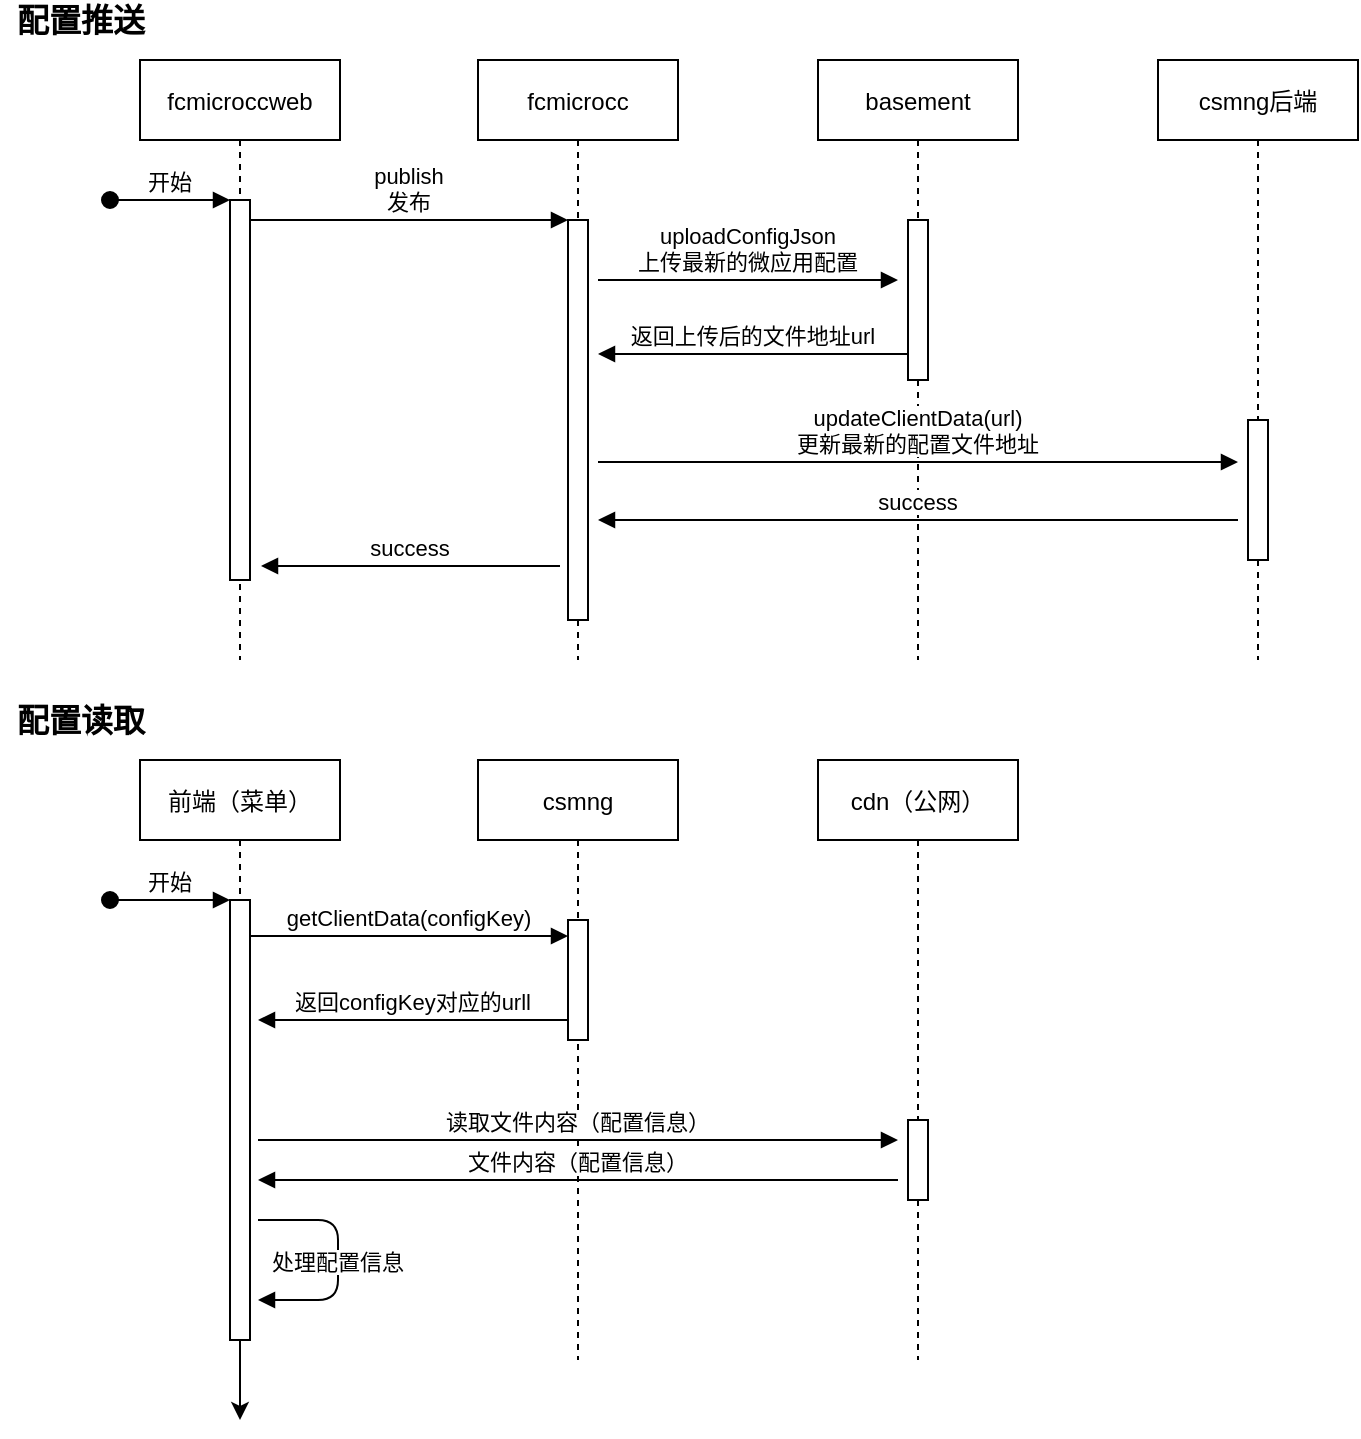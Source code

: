 <mxfile version="14.0.5" type="github"><diagram id="kgpKYQtTHZ0yAKxKKP6v" name="Page-1"><mxGraphModel dx="772" dy="591" grid="1" gridSize="10" guides="1" tooltips="1" connect="1" arrows="1" fold="1" page="1" pageScale="1" pageWidth="850" pageHeight="1100" math="0" shadow="0"><root><mxCell id="0"/><mxCell id="1" parent="0"/><mxCell id="3nuBFxr9cyL0pnOWT2aG-1" value="fcmicroccweb" style="shape=umlLifeline;perimeter=lifelinePerimeter;container=1;collapsible=0;recursiveResize=0;rounded=0;shadow=0;strokeWidth=1;" parent="1" vertex="1"><mxGeometry x="131" y="80" width="100" height="300" as="geometry"/></mxCell><mxCell id="3nuBFxr9cyL0pnOWT2aG-2" value="" style="points=[];perimeter=orthogonalPerimeter;rounded=0;shadow=0;strokeWidth=1;" parent="3nuBFxr9cyL0pnOWT2aG-1" vertex="1"><mxGeometry x="45" y="70" width="10" height="190" as="geometry"/></mxCell><mxCell id="3nuBFxr9cyL0pnOWT2aG-3" value="开始" style="verticalAlign=bottom;startArrow=oval;endArrow=block;startSize=8;shadow=0;strokeWidth=1;" parent="3nuBFxr9cyL0pnOWT2aG-1" target="3nuBFxr9cyL0pnOWT2aG-2" edge="1"><mxGeometry relative="1" as="geometry"><mxPoint x="-15" y="70" as="sourcePoint"/></mxGeometry></mxCell><mxCell id="3nuBFxr9cyL0pnOWT2aG-5" value="fcmicrocc" style="shape=umlLifeline;perimeter=lifelinePerimeter;container=1;collapsible=0;recursiveResize=0;rounded=0;shadow=0;strokeWidth=1;" parent="1" vertex="1"><mxGeometry x="300" y="80" width="100" height="300" as="geometry"/></mxCell><mxCell id="3nuBFxr9cyL0pnOWT2aG-6" value="" style="points=[];perimeter=orthogonalPerimeter;rounded=0;shadow=0;strokeWidth=1;" parent="3nuBFxr9cyL0pnOWT2aG-5" vertex="1"><mxGeometry x="45" y="80" width="10" height="200" as="geometry"/></mxCell><mxCell id="3nuBFxr9cyL0pnOWT2aG-8" value="publish&#10;发布" style="verticalAlign=bottom;endArrow=block;entryX=0;entryY=0;shadow=0;strokeWidth=1;" parent="1" source="3nuBFxr9cyL0pnOWT2aG-2" target="3nuBFxr9cyL0pnOWT2aG-6" edge="1"><mxGeometry relative="1" as="geometry"><mxPoint x="275" y="160" as="sourcePoint"/></mxGeometry></mxCell><mxCell id="uMe50XqmXCifMDOPwj7p-1" value="basement" style="shape=umlLifeline;perimeter=lifelinePerimeter;container=1;collapsible=0;recursiveResize=0;rounded=0;shadow=0;strokeWidth=1;" parent="1" vertex="1"><mxGeometry x="470" y="80" width="100" height="300" as="geometry"/></mxCell><mxCell id="uMe50XqmXCifMDOPwj7p-2" value="" style="points=[];perimeter=orthogonalPerimeter;rounded=0;shadow=0;strokeWidth=1;" parent="uMe50XqmXCifMDOPwj7p-1" vertex="1"><mxGeometry x="45" y="80" width="10" height="80" as="geometry"/></mxCell><mxCell id="uMe50XqmXCifMDOPwj7p-3" value="csmng后端" style="shape=umlLifeline;perimeter=lifelinePerimeter;container=1;collapsible=0;recursiveResize=0;rounded=0;shadow=0;strokeWidth=1;" parent="1" vertex="1"><mxGeometry x="640" y="80" width="100" height="300" as="geometry"/></mxCell><mxCell id="uMe50XqmXCifMDOPwj7p-4" value="" style="points=[];perimeter=orthogonalPerimeter;rounded=0;shadow=0;strokeWidth=1;" parent="uMe50XqmXCifMDOPwj7p-3" vertex="1"><mxGeometry x="45" y="180" width="10" height="70" as="geometry"/></mxCell><mxCell id="uMe50XqmXCifMDOPwj7p-5" value="uploadConfigJson&#10;上传最新的微应用配置" style="verticalAlign=bottom;endArrow=block;shadow=0;strokeWidth=1;" parent="1" edge="1"><mxGeometry relative="1" as="geometry"><mxPoint x="360" y="190.0" as="sourcePoint"/><mxPoint x="510" y="190" as="targetPoint"/></mxGeometry></mxCell><mxCell id="uMe50XqmXCifMDOPwj7p-6" value="返回上传后的文件地址url" style="verticalAlign=bottom;endArrow=block;shadow=0;strokeWidth=1;" parent="1" edge="1"><mxGeometry relative="1" as="geometry"><mxPoint x="515" y="227" as="sourcePoint"/><mxPoint x="360" y="227" as="targetPoint"/></mxGeometry></mxCell><mxCell id="uMe50XqmXCifMDOPwj7p-7" value="updateClientData(url)&#10;更新最新的配置文件地址" style="verticalAlign=bottom;endArrow=block;shadow=0;strokeWidth=1;" parent="1" edge="1"><mxGeometry relative="1" as="geometry"><mxPoint x="360" y="281.0" as="sourcePoint"/><mxPoint x="680" y="281" as="targetPoint"/></mxGeometry></mxCell><mxCell id="uMe50XqmXCifMDOPwj7p-8" value="success" style="verticalAlign=bottom;endArrow=block;shadow=0;strokeWidth=1;" parent="1" edge="1"><mxGeometry relative="1" as="geometry"><mxPoint x="680" y="310" as="sourcePoint"/><mxPoint x="360" y="310" as="targetPoint"/></mxGeometry></mxCell><mxCell id="uMe50XqmXCifMDOPwj7p-9" value="success" style="verticalAlign=bottom;endArrow=block;shadow=0;strokeWidth=1;" parent="1" edge="1"><mxGeometry relative="1" as="geometry"><mxPoint x="341" y="333" as="sourcePoint"/><mxPoint x="191.5" y="333" as="targetPoint"/></mxGeometry></mxCell><mxCell id="uMe50XqmXCifMDOPwj7p-25" value="前端（菜单）" style="shape=umlLifeline;perimeter=lifelinePerimeter;container=1;collapsible=0;recursiveResize=0;rounded=0;shadow=0;strokeWidth=1;" parent="1" vertex="1"><mxGeometry x="131" y="430" width="100" height="300" as="geometry"/></mxCell><mxCell id="uMe50XqmXCifMDOPwj7p-26" value="" style="points=[];perimeter=orthogonalPerimeter;rounded=0;shadow=0;strokeWidth=1;" parent="uMe50XqmXCifMDOPwj7p-25" vertex="1"><mxGeometry x="45" y="70" width="10" height="220" as="geometry"/></mxCell><mxCell id="uMe50XqmXCifMDOPwj7p-27" value="开始" style="verticalAlign=bottom;startArrow=oval;endArrow=block;startSize=8;shadow=0;strokeWidth=1;" parent="uMe50XqmXCifMDOPwj7p-25" target="uMe50XqmXCifMDOPwj7p-26" edge="1"><mxGeometry relative="1" as="geometry"><mxPoint x="-15" y="70" as="sourcePoint"/></mxGeometry></mxCell><mxCell id="uMe50XqmXCifMDOPwj7p-28" value="csmng" style="shape=umlLifeline;perimeter=lifelinePerimeter;container=1;collapsible=0;recursiveResize=0;rounded=0;shadow=0;strokeWidth=1;" parent="1" vertex="1"><mxGeometry x="300" y="430" width="100" height="300" as="geometry"/></mxCell><mxCell id="uMe50XqmXCifMDOPwj7p-29" value="" style="points=[];perimeter=orthogonalPerimeter;rounded=0;shadow=0;strokeWidth=1;" parent="uMe50XqmXCifMDOPwj7p-28" vertex="1"><mxGeometry x="45" y="80" width="10" height="60" as="geometry"/></mxCell><mxCell id="uMe50XqmXCifMDOPwj7p-30" value="getClientData(configKey)" style="verticalAlign=bottom;endArrow=block;entryX=0;entryY=0;shadow=0;strokeWidth=1;" parent="1" edge="1"><mxGeometry relative="1" as="geometry"><mxPoint x="186" y="518.0" as="sourcePoint"/><mxPoint x="345" y="518.0" as="targetPoint"/></mxGeometry></mxCell><mxCell id="uMe50XqmXCifMDOPwj7p-31" value="cdn（公网）" style="shape=umlLifeline;perimeter=lifelinePerimeter;container=1;collapsible=0;recursiveResize=0;rounded=0;shadow=0;strokeWidth=1;" parent="1" vertex="1"><mxGeometry x="470" y="430" width="100" height="300" as="geometry"/></mxCell><mxCell id="uMe50XqmXCifMDOPwj7p-32" value="" style="points=[];perimeter=orthogonalPerimeter;rounded=0;shadow=0;strokeWidth=1;" parent="uMe50XqmXCifMDOPwj7p-31" vertex="1"><mxGeometry x="45" y="180" width="10" height="40" as="geometry"/></mxCell><mxCell id="uMe50XqmXCifMDOPwj7p-36" value="返回configKey对应的urll" style="verticalAlign=bottom;endArrow=block;shadow=0;strokeWidth=1;" parent="1" edge="1"><mxGeometry relative="1" as="geometry"><mxPoint x="345" y="560" as="sourcePoint"/><mxPoint x="190" y="560" as="targetPoint"/></mxGeometry></mxCell><mxCell id="uMe50XqmXCifMDOPwj7p-37" value="读取文件内容（配置信息）" style="verticalAlign=bottom;endArrow=block;shadow=0;strokeWidth=1;" parent="1" edge="1"><mxGeometry relative="1" as="geometry"><mxPoint x="190" y="620.0" as="sourcePoint"/><mxPoint x="510" y="620" as="targetPoint"/></mxGeometry></mxCell><mxCell id="uMe50XqmXCifMDOPwj7p-40" value="配置推送" style="text;html=1;align=center;verticalAlign=middle;resizable=0;points=[];autosize=1;fontStyle=1;fontSize=16;" parent="1" vertex="1"><mxGeometry x="61" y="50" width="80" height="20" as="geometry"/></mxCell><mxCell id="uMe50XqmXCifMDOPwj7p-41" value="配置读取" style="text;html=1;align=center;verticalAlign=middle;resizable=0;points=[];autosize=1;fontStyle=1;fontSize=16;" parent="1" vertex="1"><mxGeometry x="61" y="400" width="80" height="20" as="geometry"/></mxCell><mxCell id="uMe50XqmXCifMDOPwj7p-43" value="文件内容（配置信息）" style="verticalAlign=bottom;endArrow=block;shadow=0;strokeWidth=1;" parent="1" edge="1"><mxGeometry relative="1" as="geometry"><mxPoint x="510" y="640" as="sourcePoint"/><mxPoint x="190" y="640" as="targetPoint"/></mxGeometry></mxCell><mxCell id="uMe50XqmXCifMDOPwj7p-44" style="edgeStyle=orthogonalEdgeStyle;rounded=0;orthogonalLoop=1;jettySize=auto;html=1;fontSize=16;" parent="1" source="uMe50XqmXCifMDOPwj7p-26" edge="1"><mxGeometry relative="1" as="geometry"><mxPoint x="181" y="760" as="targetPoint"/></mxGeometry></mxCell><mxCell id="uMe50XqmXCifMDOPwj7p-45" value="处理配置信息" style="verticalAlign=bottom;endArrow=block;shadow=0;strokeWidth=1;edgeStyle=orthogonalEdgeStyle;" parent="1" edge="1"><mxGeometry x="0.167" relative="1" as="geometry"><mxPoint x="190" y="660" as="sourcePoint"/><mxPoint x="190" y="700" as="targetPoint"/><Array as="points"><mxPoint x="230" y="660"/><mxPoint x="230" y="700"/></Array><mxPoint as="offset"/></mxGeometry></mxCell></root></mxGraphModel></diagram></mxfile>